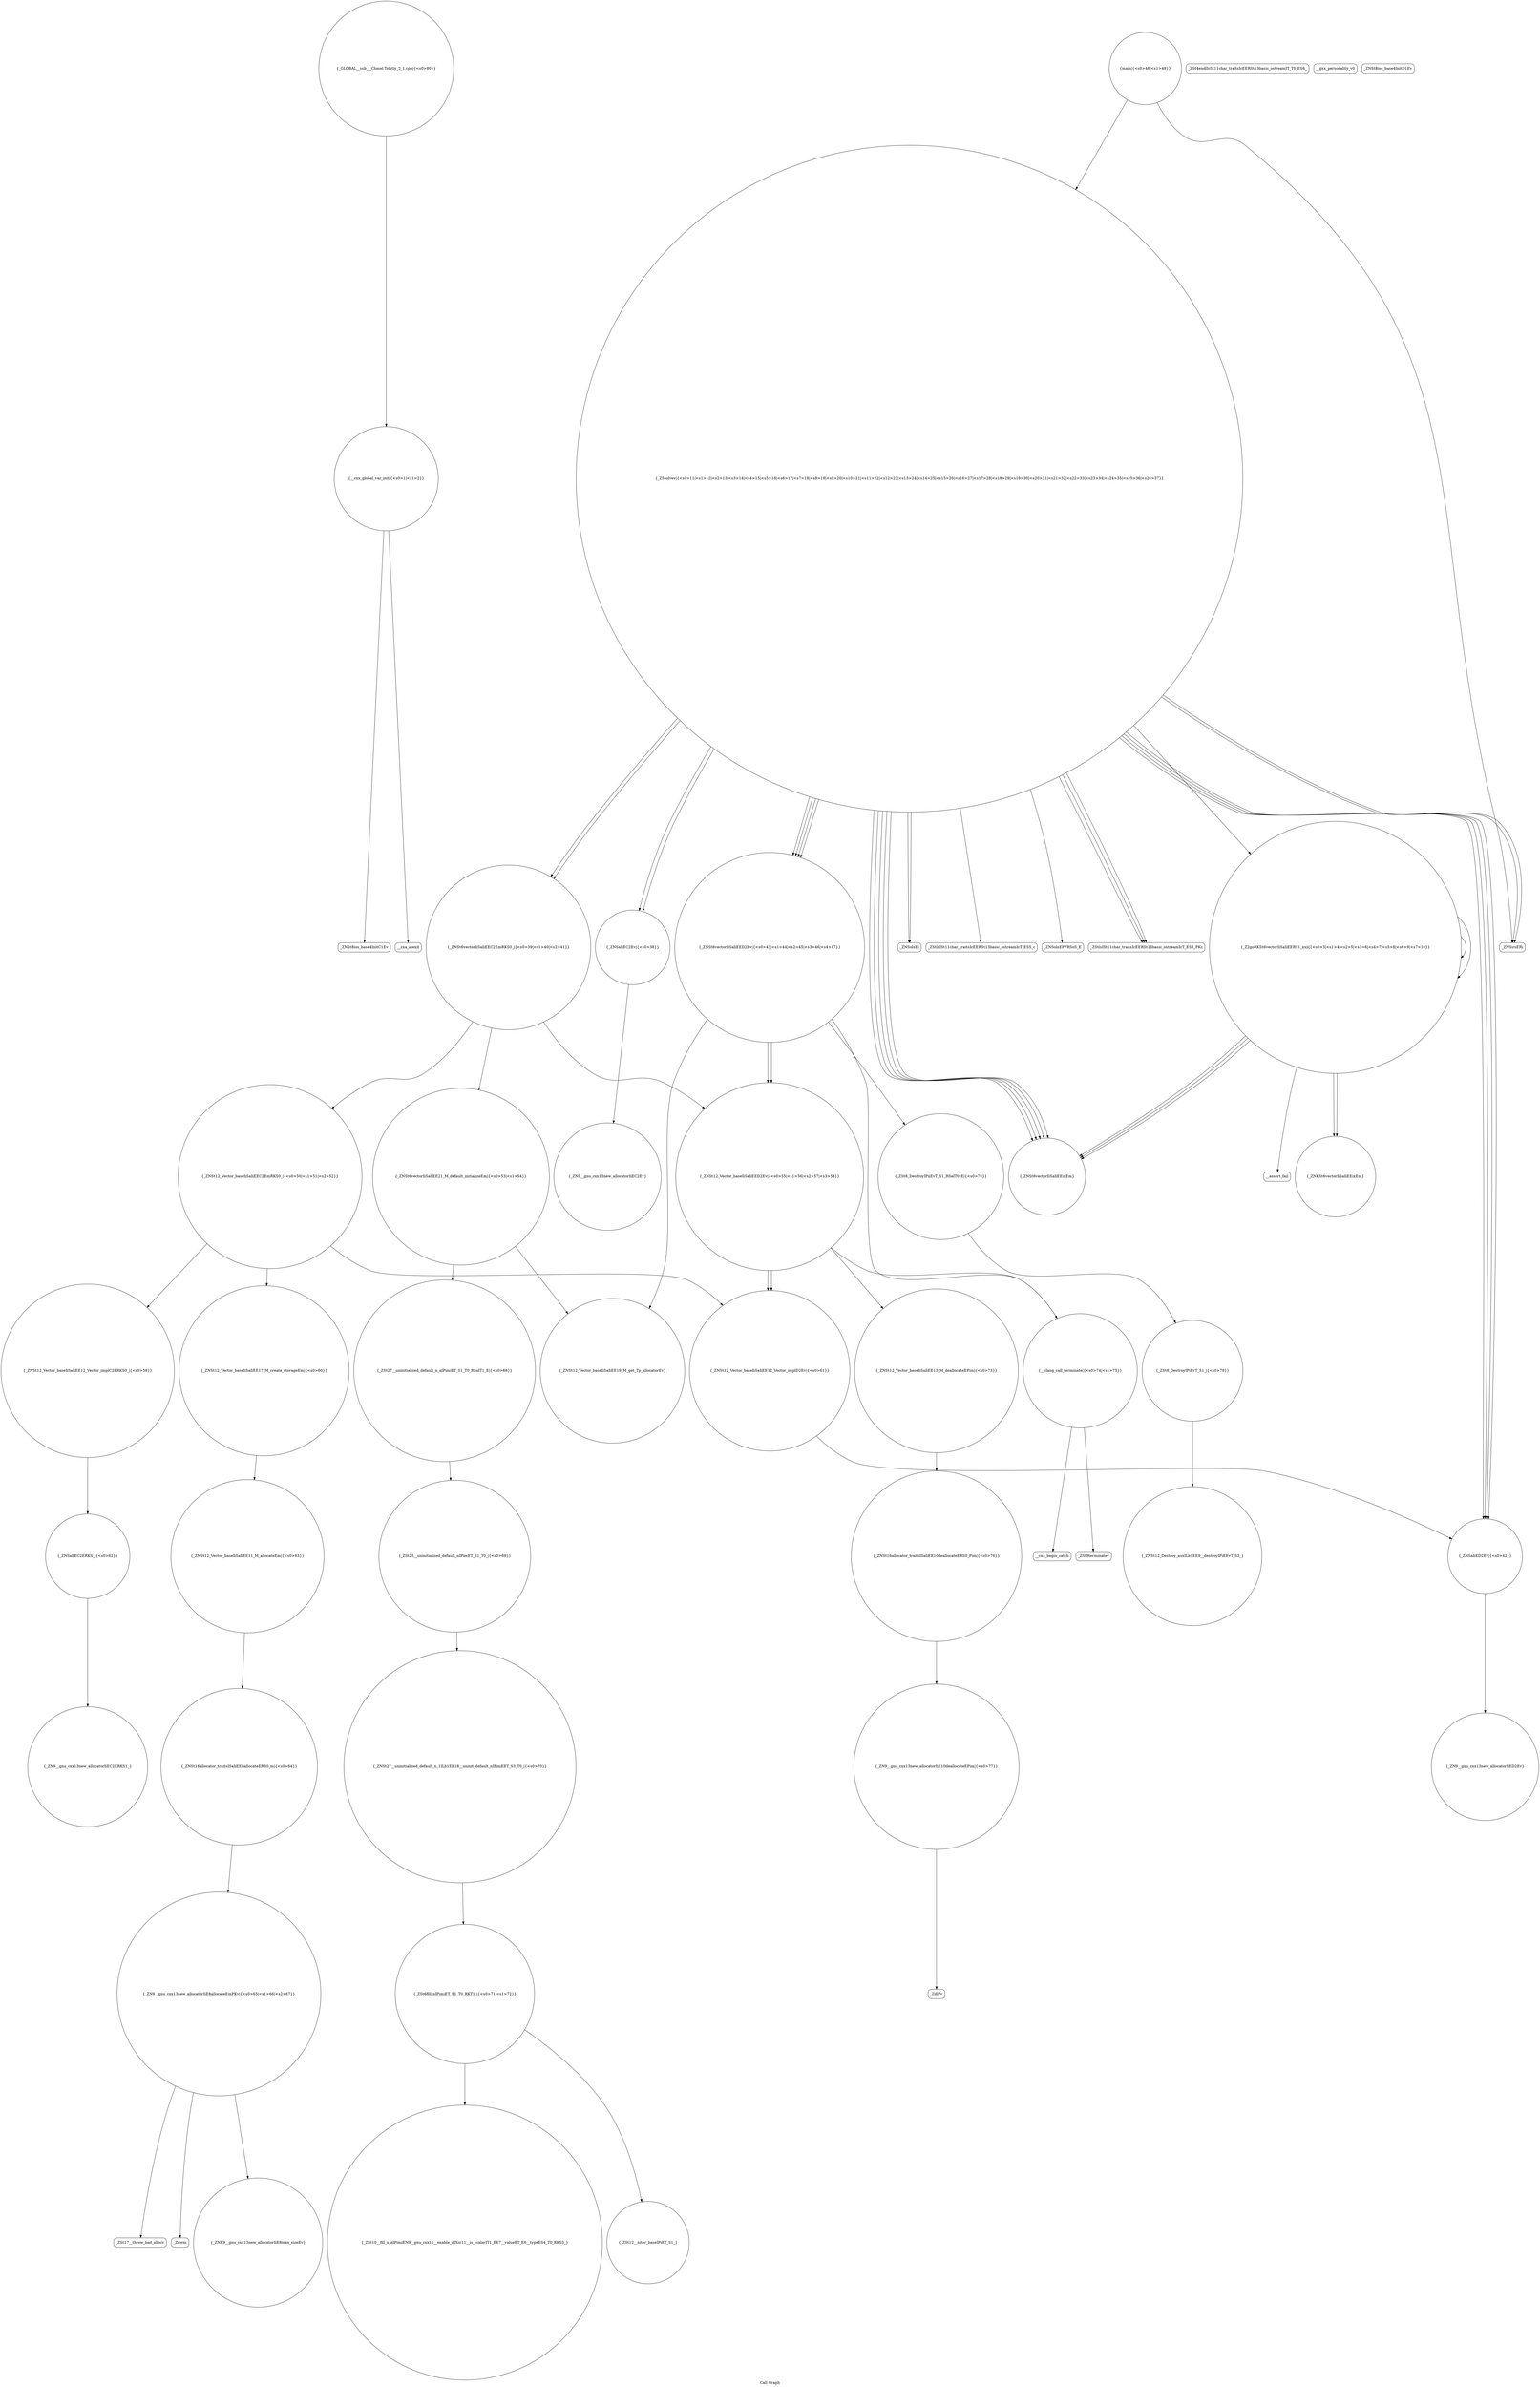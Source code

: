 digraph "Call Graph" {
	label="Call Graph";

	Node0x56207c5d3d10 [shape=record,shape=circle,label="{__cxx_global_var_init|{<s0>1|<s1>2}}"];
	Node0x56207c5d3d10:s0 -> Node0x56207c5d3d90[color=black];
	Node0x56207c5d3d10:s1 -> Node0x56207c5d3e90[color=black];
	Node0x56207c5d5390 [shape=record,shape=circle,label="{__clang_call_terminate|{<s0>74|<s1>75}}"];
	Node0x56207c5d5390:s0 -> Node0x56207c5d5410[color=black];
	Node0x56207c5d5390:s1 -> Node0x56207c5d5490[color=black];
	Node0x56207c5d4090 [shape=record,shape=Mrecord,label="{__assert_fail}"];
	Node0x56207c5d6730 [shape=record,shape=circle,label="{_ZSt8_DestroyIPiEvT_S1_|{<s0>79}}"];
	Node0x56207c5d6730:s0 -> Node0x56207c5d67b0[color=black];
	Node0x56207c5d4410 [shape=record,shape=Mrecord,label="{_ZStlsISt11char_traitsIcEERSt13basic_ostreamIcT_ES5_PKc}"];
	Node0x56207c5d4790 [shape=record,shape=circle,label="{_ZN9__gnu_cxx13new_allocatorIiEC2Ev}"];
	Node0x56207c5d4b10 [shape=record,shape=circle,label="{_ZNSt12_Vector_baseIiSaIiEE12_Vector_implD2Ev|{<s0>61}}"];
	Node0x56207c5d4b10:s0 -> Node0x56207c5d4390[color=black];
	Node0x56207c5d4e90 [shape=record,shape=Mrecord,label="{_ZSt17__throw_bad_allocv}"];
	Node0x56207c5d5210 [shape=record,shape=circle,label="{_ZSt10__fill_n_aIPimiEN9__gnu_cxx11__enable_ifIXsr11__is_scalarIT1_EE7__valueET_E6__typeES4_T0_RKS3_}"];
	Node0x56207c5d3f10 [shape=record,shape=circle,label="{_Z2goRKSt6vectorIiSaIiEERS1_xxii|{<s0>3|<s1>4|<s2>5|<s3>6|<s4>7|<s5>8|<s6>9|<s7>10}}"];
	Node0x56207c5d3f10:s0 -> Node0x56207c5d3f90[color=black];
	Node0x56207c5d3f10:s1 -> Node0x56207c5d3f90[color=black];
	Node0x56207c5d3f10:s2 -> Node0x56207c5d4010[color=black];
	Node0x56207c5d3f10:s3 -> Node0x56207c5d4010[color=black];
	Node0x56207c5d3f10:s4 -> Node0x56207c5d4010[color=black];
	Node0x56207c5d3f10:s5 -> Node0x56207c5d4090[color=black];
	Node0x56207c5d3f10:s6 -> Node0x56207c5d3f10[color=black];
	Node0x56207c5d3f10:s7 -> Node0x56207c5d3f10[color=black];
	Node0x56207c5d65b0 [shape=record,shape=circle,label="{_ZN9__gnu_cxx13new_allocatorIiE10deallocateEPim|{<s0>77}}"];
	Node0x56207c5d65b0:s0 -> Node0x56207c5d6630[color=black];
	Node0x56207c5d4290 [shape=record,shape=circle,label="{_ZNSt6vectorIiSaIiEEC2EmRKS0_|{<s0>39|<s1>40|<s2>41}}"];
	Node0x56207c5d4290:s0 -> Node0x56207c5d4890[color=black];
	Node0x56207c5d4290:s1 -> Node0x56207c5d4910[color=black];
	Node0x56207c5d4290:s2 -> Node0x56207c5d4990[color=black];
	Node0x56207c5d4610 [shape=record,shape=Mrecord,label="{_ZSt4endlIcSt11char_traitsIcEERSt13basic_ostreamIT_T0_ES6_}"];
	Node0x56207c5d4990 [shape=record,shape=circle,label="{_ZNSt12_Vector_baseIiSaIiEED2Ev|{<s0>55|<s1>56|<s2>57|<s3>58}}"];
	Node0x56207c5d4990:s0 -> Node0x56207c5d5310[color=black];
	Node0x56207c5d4990:s1 -> Node0x56207c5d4b10[color=black];
	Node0x56207c5d4990:s2 -> Node0x56207c5d4b10[color=black];
	Node0x56207c5d4990:s3 -> Node0x56207c5d5390[color=black];
	Node0x56207c5d4d10 [shape=record,shape=circle,label="{_ZNSt16allocator_traitsISaIiEE8allocateERS0_m|{<s0>64}}"];
	Node0x56207c5d4d10:s0 -> Node0x56207c5d4d90[color=black];
	Node0x56207c5d5090 [shape=record,shape=circle,label="{_ZSt25__uninitialized_default_nIPimET_S1_T0_|{<s0>69}}"];
	Node0x56207c5d5090:s0 -> Node0x56207c5d5110[color=black];
	Node0x56207c5d3d90 [shape=record,shape=Mrecord,label="{_ZNSt8ios_base4InitC1Ev}"];
	Node0x56207c5d5410 [shape=record,shape=Mrecord,label="{__cxa_begin_catch}"];
	Node0x56207c5d4110 [shape=record,shape=circle,label="{_Z5solvev|{<s0>11|<s1>12|<s2>13|<s3>14|<s4>15|<s5>16|<s6>17|<s7>18|<s8>19|<s9>20|<s10>21|<s11>22|<s12>23|<s13>24|<s14>25|<s15>26|<s16>27|<s17>28|<s18>29|<s19>30|<s20>31|<s21>32|<s22>33|<s23>34|<s24>35|<s25>36|<s26>37}}"];
	Node0x56207c5d4110:s0 -> Node0x56207c5d4190[color=black];
	Node0x56207c5d4110:s1 -> Node0x56207c5d4210[color=black];
	Node0x56207c5d4110:s2 -> Node0x56207c5d4290[color=black];
	Node0x56207c5d4110:s3 -> Node0x56207c5d4390[color=black];
	Node0x56207c5d4110:s4 -> Node0x56207c5d4210[color=black];
	Node0x56207c5d4110:s5 -> Node0x56207c5d4290[color=black];
	Node0x56207c5d4110:s6 -> Node0x56207c5d4390[color=black];
	Node0x56207c5d4110:s7 -> Node0x56207c5d4010[color=black];
	Node0x56207c5d4110:s8 -> Node0x56207c5d4190[color=black];
	Node0x56207c5d4110:s9 -> Node0x56207c5d4010[color=black];
	Node0x56207c5d4110:s10 -> Node0x56207c5d4390[color=black];
	Node0x56207c5d4110:s11 -> Node0x56207c5d4390[color=black];
	Node0x56207c5d4110:s12 -> Node0x56207c5d4690[color=black];
	Node0x56207c5d4110:s13 -> Node0x56207c5d4010[color=black];
	Node0x56207c5d4110:s14 -> Node0x56207c5d4010[color=black];
	Node0x56207c5d4110:s15 -> Node0x56207c5d3f10[color=black];
	Node0x56207c5d4110:s16 -> Node0x56207c5d4410[color=black];
	Node0x56207c5d4110:s17 -> Node0x56207c5d4490[color=black];
	Node0x56207c5d4110:s18 -> Node0x56207c5d4410[color=black];
	Node0x56207c5d4110:s19 -> Node0x56207c5d4510[color=black];
	Node0x56207c5d4110:s20 -> Node0x56207c5d4010[color=black];
	Node0x56207c5d4110:s21 -> Node0x56207c5d4490[color=black];
	Node0x56207c5d4110:s22 -> Node0x56207c5d4410[color=black];
	Node0x56207c5d4110:s23 -> Node0x56207c5d4590[color=black];
	Node0x56207c5d4110:s24 -> Node0x56207c5d4690[color=black];
	Node0x56207c5d4110:s25 -> Node0x56207c5d4690[color=black];
	Node0x56207c5d4110:s26 -> Node0x56207c5d4690[color=black];
	Node0x56207c5d67b0 [shape=record,shape=circle,label="{_ZNSt12_Destroy_auxILb1EE9__destroyIPiEEvT_S3_}"];
	Node0x56207c5d4490 [shape=record,shape=Mrecord,label="{_ZNSolsEi}"];
	Node0x56207c5d4810 [shape=record,shape=circle,label="{_ZN9__gnu_cxx13new_allocatorIiED2Ev}"];
	Node0x56207c5d4b90 [shape=record,shape=circle,label="{_ZNSaIiEC2ERKS_|{<s0>62}}"];
	Node0x56207c5d4b90:s0 -> Node0x56207c5d4c10[color=black];
	Node0x56207c5d4f10 [shape=record,shape=Mrecord,label="{_Znwm}"];
	Node0x56207c5d5290 [shape=record,shape=circle,label="{_ZSt12__niter_baseIPiET_S1_}"];
	Node0x56207c5d3f90 [shape=record,shape=circle,label="{_ZNKSt6vectorIiSaIiEEixEm}"];
	Node0x56207c5d6630 [shape=record,shape=Mrecord,label="{_ZdlPv}"];
	Node0x56207c5d4310 [shape=record,shape=Mrecord,label="{__gxx_personality_v0}"];
	Node0x56207c5d4690 [shape=record,shape=circle,label="{_ZNSt6vectorIiSaIiEED2Ev|{<s0>43|<s1>44|<s2>45|<s3>46|<s4>47}}"];
	Node0x56207c5d4690:s0 -> Node0x56207c5d5010[color=black];
	Node0x56207c5d4690:s1 -> Node0x56207c5d66b0[color=black];
	Node0x56207c5d4690:s2 -> Node0x56207c5d4990[color=black];
	Node0x56207c5d4690:s3 -> Node0x56207c5d4990[color=black];
	Node0x56207c5d4690:s4 -> Node0x56207c5d5390[color=black];
	Node0x56207c5d4a10 [shape=record,shape=circle,label="{_ZNSt12_Vector_baseIiSaIiEE12_Vector_implC2ERKS0_|{<s0>59}}"];
	Node0x56207c5d4a10:s0 -> Node0x56207c5d4b90[color=black];
	Node0x56207c5d4d90 [shape=record,shape=circle,label="{_ZN9__gnu_cxx13new_allocatorIiE8allocateEmPKv|{<s0>65|<s1>66|<s2>67}}"];
	Node0x56207c5d4d90:s0 -> Node0x56207c5d4e10[color=black];
	Node0x56207c5d4d90:s1 -> Node0x56207c5d4e90[color=black];
	Node0x56207c5d4d90:s2 -> Node0x56207c5d4f10[color=black];
	Node0x56207c5d5110 [shape=record,shape=circle,label="{_ZNSt27__uninitialized_default_n_1ILb1EE18__uninit_default_nIPimEET_S3_T0_|{<s0>70}}"];
	Node0x56207c5d5110:s0 -> Node0x56207c5d5190[color=black];
	Node0x56207c5d3e10 [shape=record,shape=Mrecord,label="{_ZNSt8ios_base4InitD1Ev}"];
	Node0x56207c5d5490 [shape=record,shape=Mrecord,label="{_ZSt9terminatev}"];
	Node0x56207c5d4190 [shape=record,shape=Mrecord,label="{_ZNSirsERi}"];
	Node0x56207c5d6830 [shape=record,shape=circle,label="{_GLOBAL__sub_I_Chmel.Tolstiy_2_1.cpp|{<s0>80}}"];
	Node0x56207c5d6830:s0 -> Node0x56207c5d3d10[color=black];
	Node0x56207c5d4510 [shape=record,shape=Mrecord,label="{_ZStlsISt11char_traitsIcEERSt13basic_ostreamIcT_ES5_c}"];
	Node0x56207c5d4890 [shape=record,shape=circle,label="{_ZNSt12_Vector_baseIiSaIiEEC2EmRKS0_|{<s0>50|<s1>51|<s2>52}}"];
	Node0x56207c5d4890:s0 -> Node0x56207c5d4a10[color=black];
	Node0x56207c5d4890:s1 -> Node0x56207c5d4a90[color=black];
	Node0x56207c5d4890:s2 -> Node0x56207c5d4b10[color=black];
	Node0x56207c5d4c10 [shape=record,shape=circle,label="{_ZN9__gnu_cxx13new_allocatorIiEC2ERKS1_}"];
	Node0x56207c5d4f90 [shape=record,shape=circle,label="{_ZSt27__uninitialized_default_n_aIPimiET_S1_T0_RSaIT1_E|{<s0>68}}"];
	Node0x56207c5d4f90:s0 -> Node0x56207c5d5090[color=black];
	Node0x56207c5d5310 [shape=record,shape=circle,label="{_ZNSt12_Vector_baseIiSaIiEE13_M_deallocateEPim|{<s0>73}}"];
	Node0x56207c5d5310:s0 -> Node0x56207c5d6530[color=black];
	Node0x56207c5d4010 [shape=record,shape=circle,label="{_ZNSt6vectorIiSaIiEEixEm}"];
	Node0x56207c5d66b0 [shape=record,shape=circle,label="{_ZSt8_DestroyIPiiEvT_S1_RSaIT0_E|{<s0>78}}"];
	Node0x56207c5d66b0:s0 -> Node0x56207c5d6730[color=black];
	Node0x56207c5d4390 [shape=record,shape=circle,label="{_ZNSaIiED2Ev|{<s0>42}}"];
	Node0x56207c5d4390:s0 -> Node0x56207c5d4810[color=black];
	Node0x56207c5d4710 [shape=record,shape=circle,label="{main|{<s0>48|<s1>49}}"];
	Node0x56207c5d4710:s0 -> Node0x56207c5d4190[color=black];
	Node0x56207c5d4710:s1 -> Node0x56207c5d4110[color=black];
	Node0x56207c5d4a90 [shape=record,shape=circle,label="{_ZNSt12_Vector_baseIiSaIiEE17_M_create_storageEm|{<s0>60}}"];
	Node0x56207c5d4a90:s0 -> Node0x56207c5d4c90[color=black];
	Node0x56207c5d4e10 [shape=record,shape=circle,label="{_ZNK9__gnu_cxx13new_allocatorIiE8max_sizeEv}"];
	Node0x56207c5d5190 [shape=record,shape=circle,label="{_ZSt6fill_nIPimiET_S1_T0_RKT1_|{<s0>71|<s1>72}}"];
	Node0x56207c5d5190:s0 -> Node0x56207c5d5290[color=black];
	Node0x56207c5d5190:s1 -> Node0x56207c5d5210[color=black];
	Node0x56207c5d3e90 [shape=record,shape=Mrecord,label="{__cxa_atexit}"];
	Node0x56207c5d6530 [shape=record,shape=circle,label="{_ZNSt16allocator_traitsISaIiEE10deallocateERS0_Pim|{<s0>76}}"];
	Node0x56207c5d6530:s0 -> Node0x56207c5d65b0[color=black];
	Node0x56207c5d4210 [shape=record,shape=circle,label="{_ZNSaIiEC2Ev|{<s0>38}}"];
	Node0x56207c5d4210:s0 -> Node0x56207c5d4790[color=black];
	Node0x56207c5d4590 [shape=record,shape=Mrecord,label="{_ZNSolsEPFRSoS_E}"];
	Node0x56207c5d4910 [shape=record,shape=circle,label="{_ZNSt6vectorIiSaIiEE21_M_default_initializeEm|{<s0>53|<s1>54}}"];
	Node0x56207c5d4910:s0 -> Node0x56207c5d5010[color=black];
	Node0x56207c5d4910:s1 -> Node0x56207c5d4f90[color=black];
	Node0x56207c5d4c90 [shape=record,shape=circle,label="{_ZNSt12_Vector_baseIiSaIiEE11_M_allocateEm|{<s0>63}}"];
	Node0x56207c5d4c90:s0 -> Node0x56207c5d4d10[color=black];
	Node0x56207c5d5010 [shape=record,shape=circle,label="{_ZNSt12_Vector_baseIiSaIiEE19_M_get_Tp_allocatorEv}"];
}
